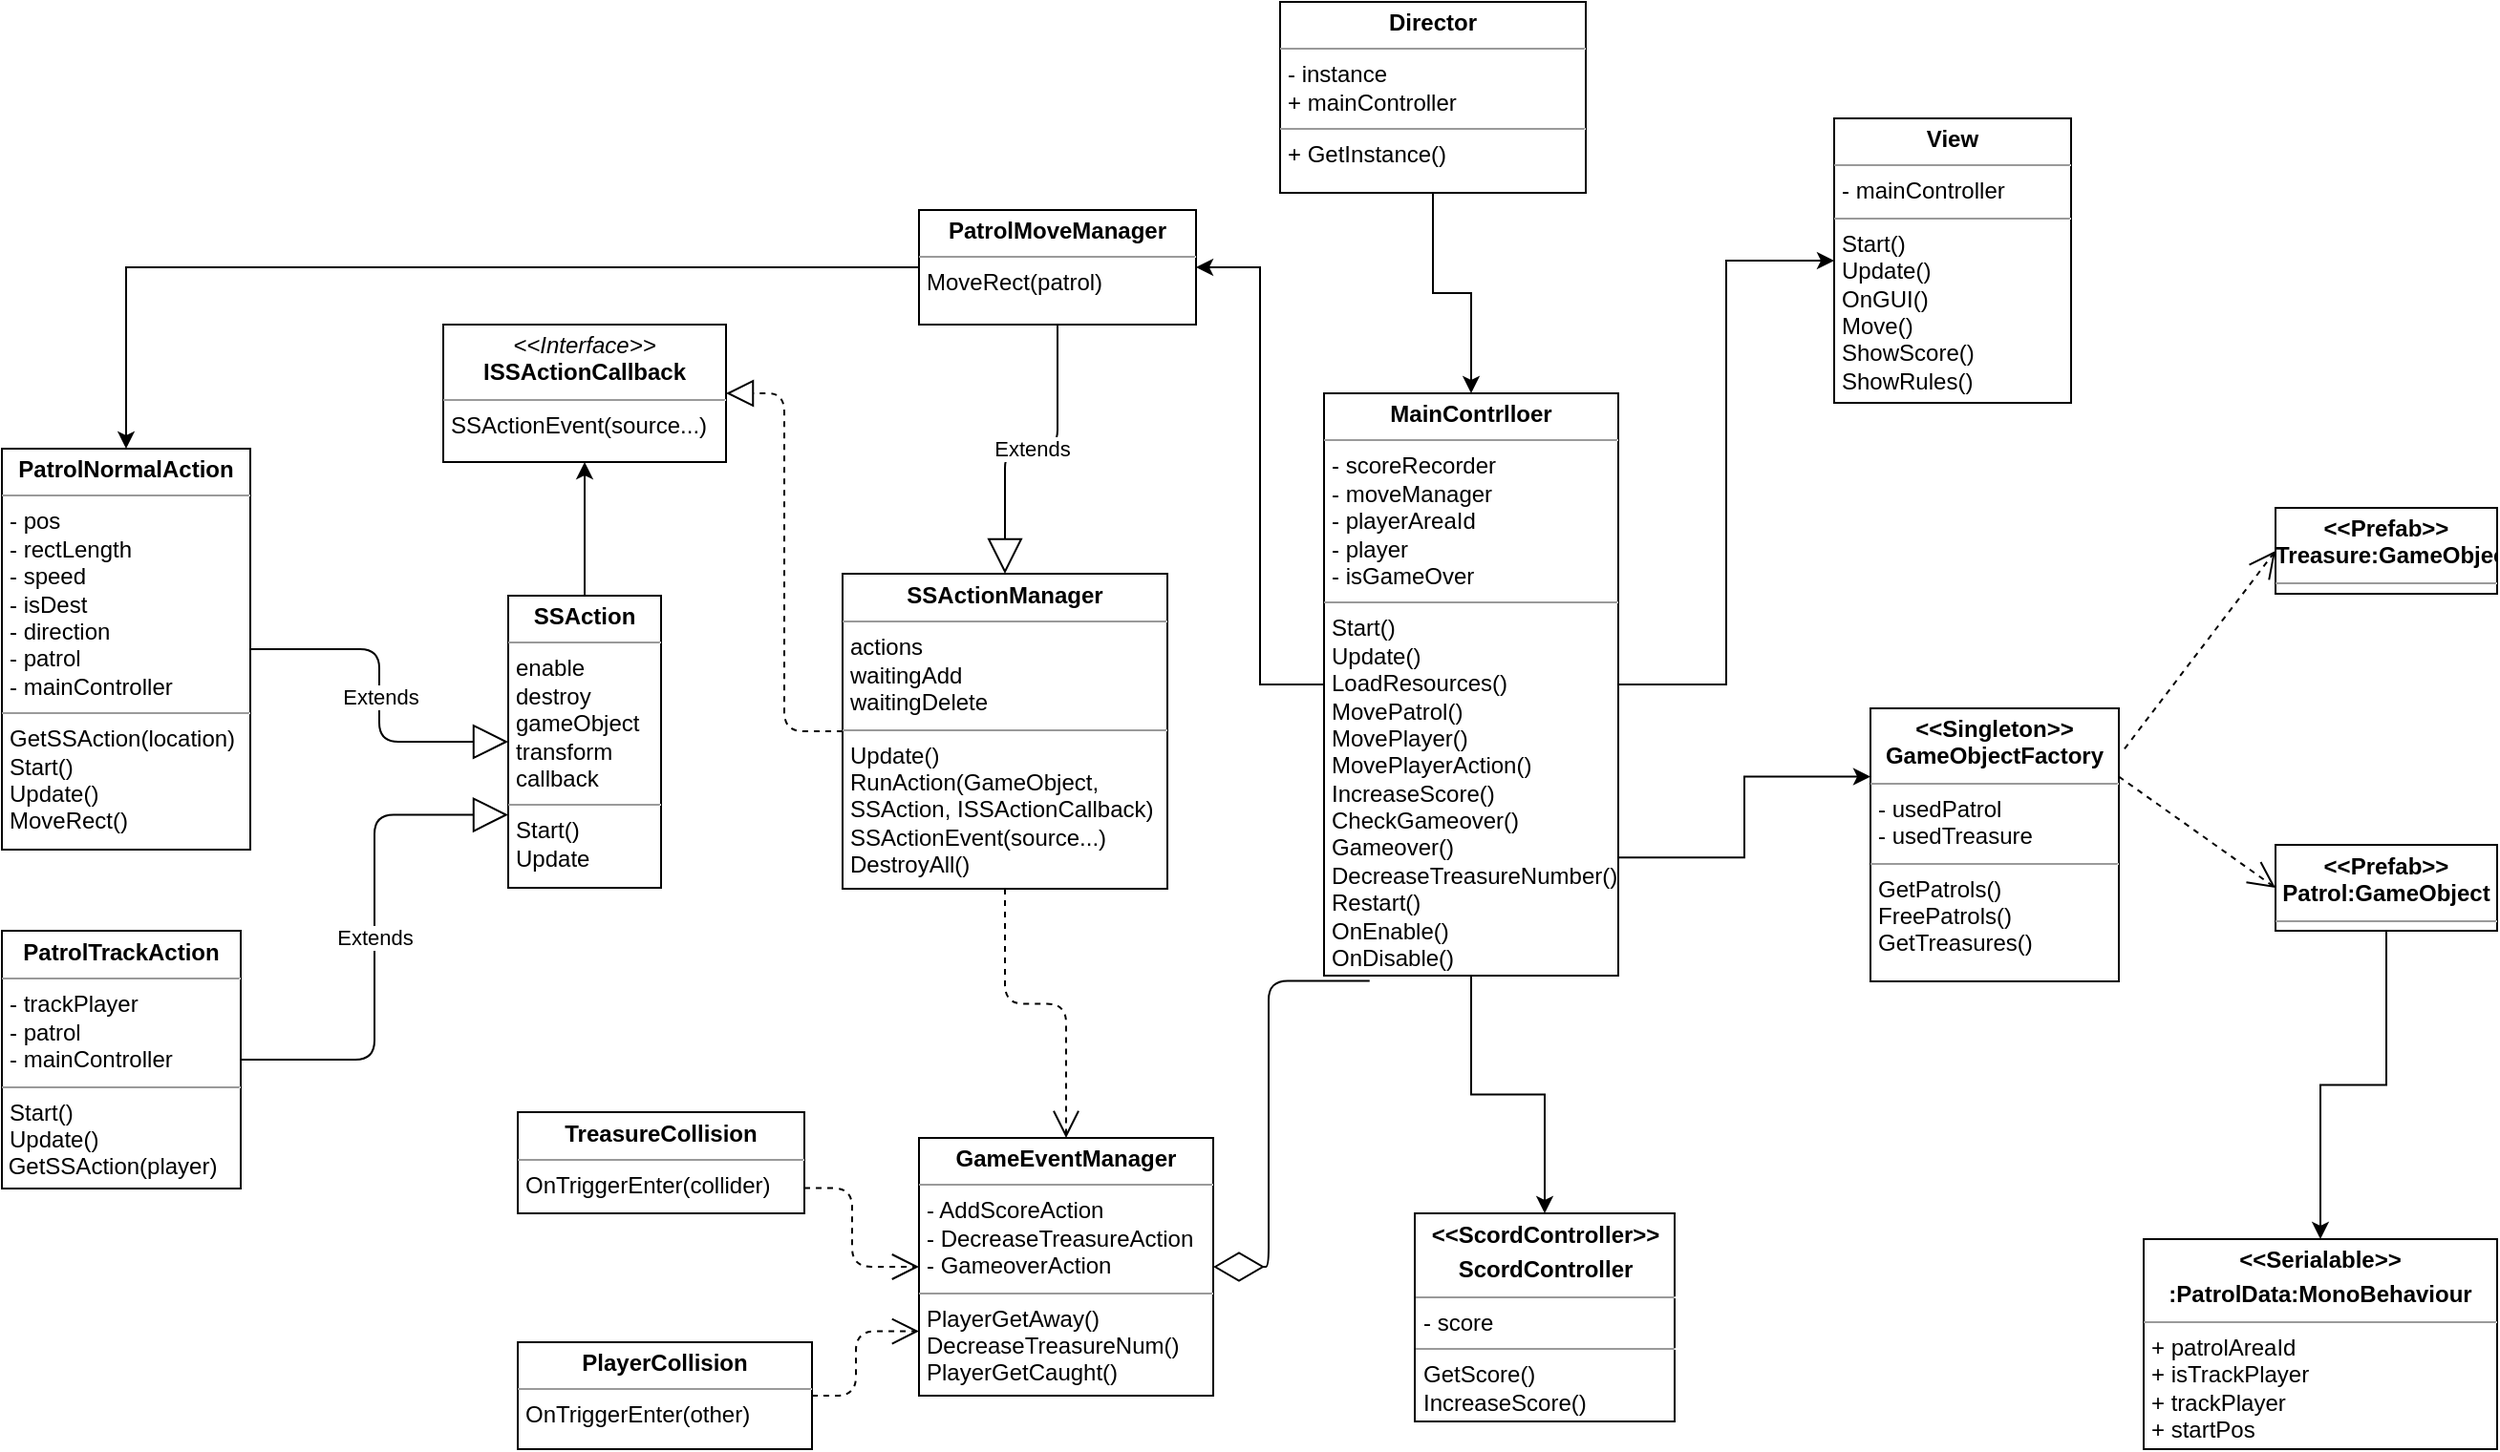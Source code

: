 <mxfile version="12.2.4" pages="1"><diagram id="sHEhAXrCf3O6p-drYCcK" name="第 1 页"><mxGraphModel dx="1214" dy="549" grid="1" gridSize="10" guides="1" tooltips="1" connect="1" arrows="1" fold="1" page="1" pageScale="1" pageWidth="827" pageHeight="1169" math="0" shadow="0"><root><mxCell id="0"/><mxCell id="1" parent="0"/><mxCell id="143" style="edgeStyle=orthogonalEdgeStyle;rounded=0;orthogonalLoop=1;jettySize=auto;html=1;entryX=0.5;entryY=1;entryDx=0;entryDy=0;" parent="1" source="16" target="82" edge="1"><mxGeometry relative="1" as="geometry"/></mxCell><mxCell id="16" value="&lt;p style=&quot;margin: 0px ; margin-top: 4px ; text-align: center&quot;&gt;&lt;b&gt;SSAction&lt;/b&gt;&lt;/p&gt;&lt;hr size=&quot;1&quot;&gt;&lt;p style=&quot;margin: 0px ; margin-left: 4px&quot;&gt;enable&lt;br&gt;&lt;/p&gt;&lt;p style=&quot;margin: 0px ; margin-left: 4px&quot;&gt;destroy&lt;/p&gt;&lt;p style=&quot;margin: 0px ; margin-left: 4px&quot;&gt;gameObject&lt;/p&gt;&lt;p style=&quot;margin: 0px ; margin-left: 4px&quot;&gt;transform&lt;/p&gt;&lt;p style=&quot;margin: 0px ; margin-left: 4px&quot;&gt;callback&lt;/p&gt;&lt;hr size=&quot;1&quot;&gt;&lt;p style=&quot;margin: 0px ; margin-left: 4px&quot;&gt;Start()&lt;/p&gt;&lt;p style=&quot;margin: 0px ; margin-left: 4px&quot;&gt;Update&lt;/p&gt;" style="verticalAlign=top;align=left;overflow=fill;fontSize=12;fontFamily=Helvetica;html=1;" parent="1" vertex="1"><mxGeometry x="-405" y="591" width="80" height="153" as="geometry"/></mxCell><mxCell id="17" value="&lt;p style=&quot;margin: 0px ; margin-top: 4px ; text-align: center&quot;&gt;&lt;b&gt;SSActionManager&lt;/b&gt;&lt;/p&gt;&lt;hr size=&quot;1&quot;&gt;&lt;p style=&quot;margin: 0px ; margin-left: 4px&quot;&gt;actions&lt;/p&gt;&lt;p style=&quot;margin: 0px ; margin-left: 4px&quot;&gt;waitingAdd&lt;/p&gt;&lt;p style=&quot;margin: 0px ; margin-left: 4px&quot;&gt;waitingDelete&lt;/p&gt;&lt;hr size=&quot;1&quot;&gt;&lt;p style=&quot;margin: 0px ; margin-left: 4px&quot;&gt;Update()&lt;/p&gt;&lt;p style=&quot;margin: 0px ; margin-left: 4px&quot;&gt;RunAction(GameObject,&amp;nbsp;&lt;/p&gt;&lt;p style=&quot;margin: 0px ; margin-left: 4px&quot;&gt;SSAction, ISSActionCallback)&lt;/p&gt;&lt;p style=&quot;margin: 0px ; margin-left: 4px&quot;&gt;SSActionEvent(source...)&lt;/p&gt;&lt;p style=&quot;margin: 0px ; margin-left: 4px&quot;&gt;DestroyAll()&lt;/p&gt;" style="verticalAlign=top;align=left;overflow=fill;fontSize=12;fontFamily=Helvetica;html=1;" parent="1" vertex="1"><mxGeometry x="-230" y="579.5" width="170" height="165" as="geometry"/></mxCell><mxCell id="154" style="edgeStyle=orthogonalEdgeStyle;rounded=0;orthogonalLoop=1;jettySize=auto;html=1;entryX=0.5;entryY=0;entryDx=0;entryDy=0;" parent="1" source="26" target="112" edge="1"><mxGeometry relative="1" as="geometry"/></mxCell><mxCell id="26" value="&lt;p style=&quot;margin: 0px ; margin-top: 4px ; text-align: center&quot;&gt;&lt;b&gt;&amp;lt;&amp;lt;Prefab&amp;gt;&amp;gt;&lt;/b&gt;&lt;br&gt;&lt;b&gt;Patrol:GameObject&lt;/b&gt;&lt;/p&gt;&lt;hr size=&quot;1&quot;&gt;&lt;p style=&quot;margin: 0px ; margin-left: 4px&quot;&gt;&lt;br&gt;&lt;/p&gt;" style="verticalAlign=top;align=left;overflow=fill;fontSize=12;fontFamily=Helvetica;html=1;" parent="1" vertex="1"><mxGeometry x="520" y="721.5" width="116" height="45" as="geometry"/></mxCell><mxCell id="115" style="edgeStyle=orthogonalEdgeStyle;rounded=0;orthogonalLoop=1;jettySize=auto;html=1;entryX=0;entryY=0.25;entryDx=0;entryDy=0;exitX=0.999;exitY=0.797;exitDx=0;exitDy=0;exitPerimeter=0;" parent="1" source="66" target="42" edge="1"><mxGeometry relative="1" as="geometry"><mxPoint x="176" y="660" as="sourcePoint"/></mxGeometry></mxCell><mxCell id="58" style="edgeStyle=none;orthogonalLoop=1;jettySize=auto;html=1;entryX=0;entryY=0.5;entryDx=0;entryDy=0;dashed=1;endArrow=open;endSize=12;exitX=1;exitY=0.25;exitDx=0;exitDy=0;" parent="1" source="42" target="26" edge="1"><mxGeometry relative="1" as="geometry"/></mxCell><mxCell id="42" value="&lt;p style=&quot;margin: 0px ; margin-top: 4px ; text-align: center&quot;&gt;&lt;span style=&quot;font-weight: 700&quot;&gt;&amp;lt;&amp;lt;Singleton&amp;gt;&amp;gt;&lt;/span&gt;&lt;br style=&quot;padding: 0px ; margin: 0px ; font-weight: 700&quot;&gt;&lt;span style=&quot;font-weight: 700&quot;&gt;GameObjectFactory&lt;/span&gt;&lt;br&gt;&lt;/p&gt;&lt;hr size=&quot;1&quot;&gt;&lt;p style=&quot;margin: 0px ; margin-left: 4px&quot;&gt;- usedPatrol&lt;br style=&quot;padding: 0px ; margin: 0px&quot;&gt;- usedTreasure&lt;/p&gt;&lt;hr size=&quot;1&quot;&gt;&lt;p style=&quot;margin: 0px ; margin-left: 4px&quot;&gt;GetPatrols()&lt;br style=&quot;padding: 0px ; margin: 0px&quot;&gt;FreePatrols()&lt;br style=&quot;padding: 0px ; margin: 0px&quot;&gt;GetTreasures()&lt;br&gt;&lt;/p&gt;" style="verticalAlign=top;align=left;overflow=fill;fontSize=12;fontFamily=Helvetica;html=1;" parent="1" vertex="1"><mxGeometry x="308" y="650" width="130" height="143" as="geometry"/></mxCell><mxCell id="69" style="edgeStyle=orthogonalEdgeStyle;rounded=0;orthogonalLoop=1;jettySize=auto;html=1;entryX=0;entryY=0.5;entryDx=0;entryDy=0;" parent="1" source="66" target="68" edge="1"><mxGeometry relative="1" as="geometry"/></mxCell><mxCell id="116" style="edgeStyle=orthogonalEdgeStyle;rounded=0;orthogonalLoop=1;jettySize=auto;html=1;entryX=1;entryY=0.5;entryDx=0;entryDy=0;" parent="1" source="66" target="110" edge="1"><mxGeometry relative="1" as="geometry"/></mxCell><mxCell id="135" style="edgeStyle=orthogonalEdgeStyle;rounded=0;orthogonalLoop=1;jettySize=auto;html=1;entryX=0.5;entryY=0;entryDx=0;entryDy=0;" parent="1" source="66" target="33" edge="1"><mxGeometry relative="1" as="geometry"/></mxCell><mxCell id="66" value="&lt;p style=&quot;margin: 0px ; margin-top: 4px ; text-align: center&quot;&gt;&lt;span style=&quot;font-weight: 700&quot;&gt;MainContrlloer&lt;/span&gt;&lt;br&gt;&lt;/p&gt;&lt;hr size=&quot;1&quot;&gt;&lt;p style=&quot;margin: 0px ; margin-left: 4px&quot;&gt;- scoreRecorder&lt;/p&gt;&lt;p style=&quot;margin: 0px ; margin-left: 4px&quot;&gt;- moveManager&lt;/p&gt;&lt;p style=&quot;margin: 0px ; margin-left: 4px&quot;&gt;- playerAreaId&lt;/p&gt;&lt;p style=&quot;margin: 0px ; margin-left: 4px&quot;&gt;- player&lt;/p&gt;&lt;p style=&quot;margin: 0px ; margin-left: 4px&quot;&gt;- isGameOver&lt;br&gt;&lt;/p&gt;&lt;hr size=&quot;1&quot;&gt;&lt;p style=&quot;margin: 0px ; margin-left: 4px&quot;&gt;Start()&lt;/p&gt;&lt;p style=&quot;margin: 0px ; margin-left: 4px&quot;&gt;Update()&lt;/p&gt;&lt;p style=&quot;margin: 0px ; margin-left: 4px&quot;&gt;LoadResources()&lt;/p&gt;&lt;p style=&quot;margin: 0px ; margin-left: 4px&quot;&gt;MovePatrol()&lt;/p&gt;&lt;p style=&quot;margin: 0px ; margin-left: 4px&quot;&gt;MovePlayer()&lt;br&gt;&lt;/p&gt;&lt;p style=&quot;margin: 0px ; margin-left: 4px&quot;&gt;MovePlayerAction()&lt;/p&gt;&lt;p style=&quot;margin: 0px ; margin-left: 4px&quot;&gt;IncreaseScore()&lt;/p&gt;&lt;p style=&quot;margin: 0px ; margin-left: 4px&quot;&gt;CheckGameover()&lt;/p&gt;&lt;p style=&quot;margin: 0px ; margin-left: 4px&quot;&gt;Gameover()&lt;/p&gt;&lt;p style=&quot;margin: 0px ; margin-left: 4px&quot;&gt;DecreaseTreasureNumber()&lt;/p&gt;&lt;p style=&quot;margin: 0px ; margin-left: 4px&quot;&gt;Restart()&lt;/p&gt;&lt;p style=&quot;margin: 0px ; margin-left: 4px&quot;&gt;OnEnable()&lt;/p&gt;&lt;p style=&quot;margin: 0px ; margin-left: 4px&quot;&gt;OnDisable()&lt;/p&gt;" style="verticalAlign=top;align=left;overflow=fill;fontSize=12;fontFamily=Helvetica;html=1;" parent="1" vertex="1"><mxGeometry x="22" y="485" width="154" height="305" as="geometry"/></mxCell><mxCell id="68" value="&lt;p style=&quot;margin: 0px ; margin-top: 4px ; text-align: center&quot;&gt;&lt;b&gt;View&lt;/b&gt;&lt;/p&gt;&lt;hr size=&quot;1&quot;&gt;&lt;p style=&quot;margin: 0px ; margin-left: 4px&quot;&gt;- mainController&lt;br&gt;&lt;/p&gt;&lt;hr size=&quot;1&quot;&gt;&lt;p style=&quot;margin: 0px ; margin-left: 4px&quot;&gt;Start()&lt;/p&gt;&lt;p style=&quot;margin: 0px ; margin-left: 4px&quot;&gt;Update()&lt;br style=&quot;padding: 0px ; margin: 0px&quot;&gt;OnGUI()&lt;br&gt;&lt;/p&gt;&lt;p style=&quot;margin: 0px ; margin-left: 4px&quot;&gt;Move()&lt;/p&gt;&lt;p style=&quot;margin: 0px ; margin-left: 4px&quot;&gt;ShowScore()&lt;/p&gt;&lt;p style=&quot;margin: 0px ; margin-left: 4px&quot;&gt;ShowRules()&lt;/p&gt;" style="verticalAlign=top;align=left;overflow=fill;fontSize=12;fontFamily=Helvetica;html=1;" parent="1" vertex="1"><mxGeometry x="289" y="341" width="124" height="149" as="geometry"/></mxCell><mxCell id="76" style="edgeStyle=orthogonalEdgeStyle;rounded=0;orthogonalLoop=1;jettySize=auto;html=1;entryX=0.5;entryY=0;entryDx=0;entryDy=0;" parent="1" source="73" target="66" edge="1"><mxGeometry relative="1" as="geometry"/></mxCell><mxCell id="73" value="&lt;p style=&quot;margin: 0px ; margin-top: 4px ; text-align: center&quot;&gt;&lt;b&gt;Director&lt;/b&gt;&lt;/p&gt;&lt;hr size=&quot;1&quot;&gt;&lt;p style=&quot;margin: 0px ; margin-left: 4px&quot;&gt;- instance&lt;/p&gt;&lt;p style=&quot;margin: 0px ; margin-left: 4px&quot;&gt;+ mainController&lt;/p&gt;&lt;hr size=&quot;1&quot;&gt;&lt;p style=&quot;margin: 0px ; margin-left: 4px&quot;&gt;+ GetInstance()&lt;/p&gt;" style="verticalAlign=top;align=left;overflow=fill;fontSize=12;fontFamily=Helvetica;html=1;" parent="1" vertex="1"><mxGeometry x="-1" y="280" width="160" height="100" as="geometry"/></mxCell><mxCell id="82" value="&lt;p style=&quot;margin: 0px ; margin-top: 4px ; text-align: center&quot;&gt;&lt;i&gt;&amp;lt;&amp;lt;Interface&amp;gt;&amp;gt;&lt;/i&gt;&lt;br&gt;&lt;b&gt;ISSActionCallback&lt;/b&gt;&lt;/p&gt;&lt;hr size=&quot;1&quot;&gt;&lt;p style=&quot;margin: 0px ; margin-left: 4px&quot;&gt;SSActionEvent(source...)&lt;/p&gt;" style="verticalAlign=top;align=left;overflow=fill;fontSize=12;fontFamily=Helvetica;html=1;" parent="1" vertex="1"><mxGeometry x="-439" y="449" width="148" height="72" as="geometry"/></mxCell><mxCell id="106" value="&lt;p style=&quot;margin: 0px ; margin-top: 4px ; text-align: center&quot;&gt;&lt;b&gt;TreasureCollision&lt;/b&gt;&lt;/p&gt;&lt;hr size=&quot;1&quot;&gt;&lt;p style=&quot;margin: 0px ; margin-left: 4px&quot;&gt;OnTriggerEnter(collider)&lt;br&gt;&lt;/p&gt;" style="verticalAlign=top;align=left;overflow=fill;fontSize=12;fontFamily=Helvetica;html=1;" parent="1" vertex="1"><mxGeometry x="-400" y="861.5" width="150" height="53" as="geometry"/></mxCell><mxCell id="108" value="&lt;p style=&quot;margin: 0px ; margin-top: 4px ; text-align: center&quot;&gt;&lt;b&gt;GameEventManager&lt;/b&gt;&lt;/p&gt;&lt;hr size=&quot;1&quot;&gt;&lt;p style=&quot;margin: 0px ; margin-left: 4px&quot;&gt;- AddScoreAction&lt;br style=&quot;padding: 0px ; margin: 0px&quot;&gt;- DecreaseTreasureAction&lt;br&gt;&lt;/p&gt;&lt;p style=&quot;margin: 0px ; margin-left: 4px&quot;&gt;- GameoverAction&lt;/p&gt;&lt;hr size=&quot;1&quot;&gt;&lt;p style=&quot;margin: 0px ; margin-left: 4px&quot;&gt;PlayerGetAway()&lt;/p&gt;&lt;p style=&quot;margin: 0px ; margin-left: 4px&quot;&gt;DecreaseTreasureNum()&lt;/p&gt;&lt;p style=&quot;margin: 0px ; margin-left: 4px&quot;&gt;PlayerGetCaught()&lt;/p&gt;" style="verticalAlign=top;align=left;overflow=fill;fontSize=12;fontFamily=Helvetica;html=1;" parent="1" vertex="1"><mxGeometry x="-190" y="875" width="154" height="135" as="geometry"/></mxCell><mxCell id="109" value="&lt;p style=&quot;margin: 0px ; margin-top: 4px ; text-align: center&quot;&gt;&lt;b&gt;PatrolNormalAction&lt;/b&gt;&lt;/p&gt;&lt;hr size=&quot;1&quot;&gt;&lt;p style=&quot;margin: 0px ; margin-left: 4px&quot;&gt;- pos&lt;/p&gt;&lt;p style=&quot;margin: 0px ; margin-left: 4px&quot;&gt;&lt;span&gt;- rectLength&lt;/span&gt;&lt;/p&gt;&lt;p style=&quot;margin: 0px ; margin-left: 4px&quot;&gt;- speed&lt;/p&gt;&lt;p style=&quot;margin: 0px ; margin-left: 4px&quot;&gt;- isDest&lt;/p&gt;&lt;p style=&quot;margin: 0px ; margin-left: 4px&quot;&gt;- direction&lt;/p&gt;&lt;p style=&quot;margin: 0px ; margin-left: 4px&quot;&gt;- patrol&lt;/p&gt;&lt;p style=&quot;margin: 0px ; margin-left: 4px&quot;&gt;- mainController&lt;/p&gt;&lt;hr size=&quot;1&quot;&gt;&lt;p style=&quot;margin: 0px ; margin-left: 4px&quot;&gt;GetSSAction(location)&lt;/p&gt;&lt;p style=&quot;margin: 0px ; margin-left: 4px&quot;&gt;Start()&lt;/p&gt;&lt;p style=&quot;margin: 0px ; margin-left: 4px&quot;&gt;Update()&lt;/p&gt;&lt;p style=&quot;margin: 0px ; margin-left: 4px&quot;&gt;MoveRect()&lt;/p&gt;" style="verticalAlign=top;align=left;overflow=fill;fontSize=12;fontFamily=Helvetica;html=1;" parent="1" vertex="1"><mxGeometry x="-670" y="514" width="130" height="210" as="geometry"/></mxCell><mxCell id="117" style="edgeStyle=orthogonalEdgeStyle;rounded=0;orthogonalLoop=1;jettySize=auto;html=1;entryX=0.5;entryY=0;entryDx=0;entryDy=0;" parent="1" source="110" target="109" edge="1"><mxGeometry relative="1" as="geometry"/></mxCell><mxCell id="110" value="&lt;p style=&quot;margin: 0px ; margin-top: 4px ; text-align: center&quot;&gt;&lt;b&gt;PatrolMoveManager&lt;/b&gt;&lt;/p&gt;&lt;hr size=&quot;1&quot;&gt;&lt;p style=&quot;margin: 0px ; margin-left: 4px&quot;&gt;MoveRect(patrol)&lt;span&gt;&amp;nbsp;&lt;/span&gt;&lt;/p&gt;" style="verticalAlign=top;align=left;overflow=fill;fontSize=12;fontFamily=Helvetica;html=1;" parent="1" vertex="1"><mxGeometry x="-190" y="389" width="145" height="60" as="geometry"/></mxCell><mxCell id="112" value="&lt;p style=&quot;margin: 0px ; margin-top: 4px ; text-align: center&quot;&gt;&lt;span style=&quot;font-weight: 700&quot;&gt;&amp;lt;&amp;lt;Serialable&amp;gt;&amp;gt;&lt;/span&gt;&lt;b&gt;&lt;br&gt;&lt;/b&gt;&lt;/p&gt;&lt;p style=&quot;margin: 0px ; margin-top: 4px ; text-align: center&quot;&gt;&lt;b&gt;:PatrolData:MonoBehaviour&lt;/b&gt;&lt;/p&gt;&lt;hr size=&quot;1&quot;&gt;&lt;p style=&quot;margin: 0px ; margin-left: 4px&quot;&gt;+ patrolAreaId&lt;/p&gt;&lt;p style=&quot;margin: 0px ; margin-left: 4px&quot;&gt;+ isTrackPlayer&lt;/p&gt;&lt;p style=&quot;margin: 0px ; margin-left: 4px&quot;&gt;+ trackPlayer&lt;/p&gt;&lt;p style=&quot;margin: 0px ; margin-left: 4px&quot;&gt;+ startPos&lt;/p&gt;" style="verticalAlign=top;align=left;overflow=fill;fontSize=12;fontFamily=Helvetica;html=1;" parent="1" vertex="1"><mxGeometry x="451" y="928" width="185" height="110" as="geometry"/></mxCell><mxCell id="113" value="&lt;p style=&quot;margin: 0px ; margin-top: 4px ; text-align: center&quot;&gt;&lt;b&gt;PatrolTrackAction&lt;/b&gt;&lt;/p&gt;&lt;hr size=&quot;1&quot;&gt;&lt;p style=&quot;margin: 0px ; margin-left: 4px&quot;&gt;&lt;span&gt;- trackPlayer&lt;/span&gt;&lt;br&gt;&lt;/p&gt;&lt;p style=&quot;margin: 0px ; margin-left: 4px&quot;&gt;&lt;span&gt;- patrol&lt;/span&gt;&lt;/p&gt;&lt;p style=&quot;margin: 0px ; margin-left: 4px&quot;&gt;&lt;span&gt;- mainController&lt;/span&gt;&lt;/p&gt;&lt;hr size=&quot;1&quot;&gt;&lt;p style=&quot;margin: 0px 0px 0px 4px&quot;&gt;&lt;span&gt;Start()&lt;/span&gt;&lt;br&gt;&lt;/p&gt;&lt;p style=&quot;margin: 0px 0px 0px 4px&quot;&gt;Update()&lt;/p&gt;&amp;nbsp;GetSSAction(player)" style="verticalAlign=top;align=left;overflow=fill;fontSize=12;fontFamily=Helvetica;html=1;" parent="1" vertex="1"><mxGeometry x="-670" y="766.5" width="125" height="135" as="geometry"/></mxCell><mxCell id="114" value="&lt;p style=&quot;margin: 0px ; margin-top: 4px ; text-align: center&quot;&gt;&lt;b&gt;PlayerCollision&lt;/b&gt;&lt;/p&gt;&lt;hr size=&quot;1&quot;&gt;&lt;p style=&quot;margin: 0px ; margin-left: 4px&quot;&gt;OnTriggerEnter(other)&lt;/p&gt;" style="verticalAlign=top;align=left;overflow=fill;fontSize=12;fontFamily=Helvetica;html=1;" parent="1" vertex="1"><mxGeometry x="-400" y="982" width="154" height="56" as="geometry"/></mxCell><mxCell id="128" value="&lt;p style=&quot;margin: 0px ; margin-top: 4px ; text-align: center&quot;&gt;&lt;b&gt;&amp;lt;&amp;lt;Prefab&amp;gt;&amp;gt;&lt;/b&gt;&lt;br&gt;&lt;b&gt;Treasure:GameObject&lt;/b&gt;&lt;/p&gt;&lt;hr size=&quot;1&quot;&gt;&lt;p style=&quot;margin: 0px ; margin-left: 4px&quot;&gt;&lt;br&gt;&lt;/p&gt;" style="verticalAlign=top;align=left;overflow=fill;fontSize=12;fontFamily=Helvetica;html=1;" parent="1" vertex="1"><mxGeometry x="520" y="545" width="116" height="45" as="geometry"/></mxCell><mxCell id="129" style="edgeStyle=none;orthogonalLoop=1;jettySize=auto;html=1;entryX=0;entryY=0.5;entryDx=0;entryDy=0;dashed=1;endArrow=open;endSize=12;exitX=1.023;exitY=0.148;exitDx=0;exitDy=0;exitPerimeter=0;" parent="1" source="42" target="128" edge="1"><mxGeometry relative="1" as="geometry"><mxPoint x="400" y="655" as="sourcePoint"/><mxPoint x="502" y="672.5" as="targetPoint"/></mxGeometry></mxCell><mxCell id="33" value="&lt;p style=&quot;margin: 0px ; margin-top: 4px ; text-align: center&quot;&gt;&lt;b&gt;&amp;lt;&amp;lt;ScordController&amp;gt;&amp;gt;&lt;/b&gt;&lt;b&gt;&lt;br&gt;&lt;/b&gt;&lt;/p&gt;&lt;p style=&quot;margin: 0px ; margin-top: 4px ; text-align: center&quot;&gt;&lt;b&gt;ScordController&lt;/b&gt;&lt;br&gt;&lt;/p&gt;&lt;hr size=&quot;1&quot;&gt;&lt;p style=&quot;margin: 0px ; margin-left: 4px&quot;&gt;&lt;span&gt;- score&lt;/span&gt;&lt;/p&gt;&lt;hr size=&quot;1&quot;&gt;&lt;p style=&quot;margin: 0px ; margin-left: 4px&quot;&gt;GetScore()&lt;/p&gt;&lt;p style=&quot;margin: 0px ; margin-left: 4px&quot;&gt;IncreaseScore()&lt;/p&gt;" style="verticalAlign=top;align=left;overflow=fill;fontSize=12;fontFamily=Helvetica;html=1;" parent="1" vertex="1"><mxGeometry x="69.5" y="914.5" width="136" height="109" as="geometry"/></mxCell><mxCell id="137" value="" style="endArrow=diamondThin;endFill=0;endSize=24;html=1;exitX=0.155;exitY=1.009;exitDx=0;exitDy=0;entryX=1;entryY=0.5;entryDx=0;entryDy=0;edgeStyle=orthogonalEdgeStyle;exitPerimeter=0;" parent="1" source="66" target="108" edge="1"><mxGeometry width="160" relative="1" as="geometry"><mxPoint x="-216" y="914.5" as="sourcePoint"/><mxPoint x="30" y="1090" as="targetPoint"/></mxGeometry></mxCell><mxCell id="140" value="" style="endArrow=block;dashed=1;endFill=0;endSize=12;html=1;exitX=0;exitY=0.5;exitDx=0;exitDy=0;entryX=1;entryY=0.5;entryDx=0;entryDy=0;edgeStyle=orthogonalEdgeStyle;" parent="1" source="17" target="82" edge="1"><mxGeometry width="160" relative="1" as="geometry"><mxPoint x="-390" y="590" as="sourcePoint"/><mxPoint x="-230" y="590" as="targetPoint"/></mxGeometry></mxCell><mxCell id="144" value="Extends" style="endArrow=block;endSize=16;endFill=0;html=1;entryX=0;entryY=0.5;entryDx=0;entryDy=0;exitX=1;exitY=0.5;exitDx=0;exitDy=0;edgeStyle=orthogonalEdgeStyle;" parent="1" source="109" target="16" edge="1"><mxGeometry width="160" relative="1" as="geometry"><mxPoint x="-599" y="744" as="sourcePoint"/><mxPoint x="-439" y="744" as="targetPoint"/></mxGeometry></mxCell><mxCell id="145" value="Extends" style="endArrow=block;endSize=16;endFill=0;html=1;exitX=1;exitY=0.5;exitDx=0;exitDy=0;edgeStyle=orthogonalEdgeStyle;entryX=0;entryY=0.75;entryDx=0;entryDy=0;" parent="1" source="113" target="16" edge="1"><mxGeometry width="160" relative="1" as="geometry"><mxPoint x="-529" y="630" as="sourcePoint"/><mxPoint x="-460" y="710" as="targetPoint"/></mxGeometry></mxCell><mxCell id="149" value="Extends" style="endArrow=block;endSize=16;endFill=0;html=1;entryX=0.5;entryY=0;entryDx=0;entryDy=0;edgeStyle=orthogonalEdgeStyle;exitX=0.5;exitY=1;exitDx=0;exitDy=0;" parent="1" source="110" target="17" edge="1"><mxGeometry width="160" relative="1" as="geometry"><mxPoint x="-120" y="460" as="sourcePoint"/><mxPoint x="-78" y="538.5" as="targetPoint"/></mxGeometry></mxCell><mxCell id="151" style="edgeStyle=orthogonalEdgeStyle;orthogonalLoop=1;jettySize=auto;html=1;entryX=0.5;entryY=0;entryDx=0;entryDy=0;dashed=1;endArrow=open;endSize=12;exitX=0.5;exitY=1;exitDx=0;exitDy=0;" parent="1" source="17" target="108" edge="1"><mxGeometry relative="1" as="geometry"><mxPoint x="-362.51" y="841.664" as="sourcePoint"/><mxPoint x="-283.5" y="738" as="targetPoint"/></mxGeometry></mxCell><mxCell id="152" style="edgeStyle=orthogonalEdgeStyle;orthogonalLoop=1;jettySize=auto;html=1;entryX=0;entryY=0.5;entryDx=0;entryDy=0;dashed=1;endArrow=open;endSize=12;exitX=1;exitY=0.75;exitDx=0;exitDy=0;" parent="1" source="106" target="108" edge="1"><mxGeometry relative="1" as="geometry"><mxPoint x="-262" y="766.5" as="sourcePoint"/><mxPoint x="-230" y="898.5" as="targetPoint"/></mxGeometry></mxCell><mxCell id="153" style="edgeStyle=orthogonalEdgeStyle;orthogonalLoop=1;jettySize=auto;html=1;entryX=0;entryY=0.75;entryDx=0;entryDy=0;dashed=1;endArrow=open;endSize=12;exitX=1;exitY=0.5;exitDx=0;exitDy=0;" parent="1" source="114" target="108" edge="1"><mxGeometry relative="1" as="geometry"><mxPoint x="-239" y="912" as="sourcePoint"/><mxPoint x="-179" y="952" as="targetPoint"/></mxGeometry></mxCell></root></mxGraphModel></diagram></mxfile>